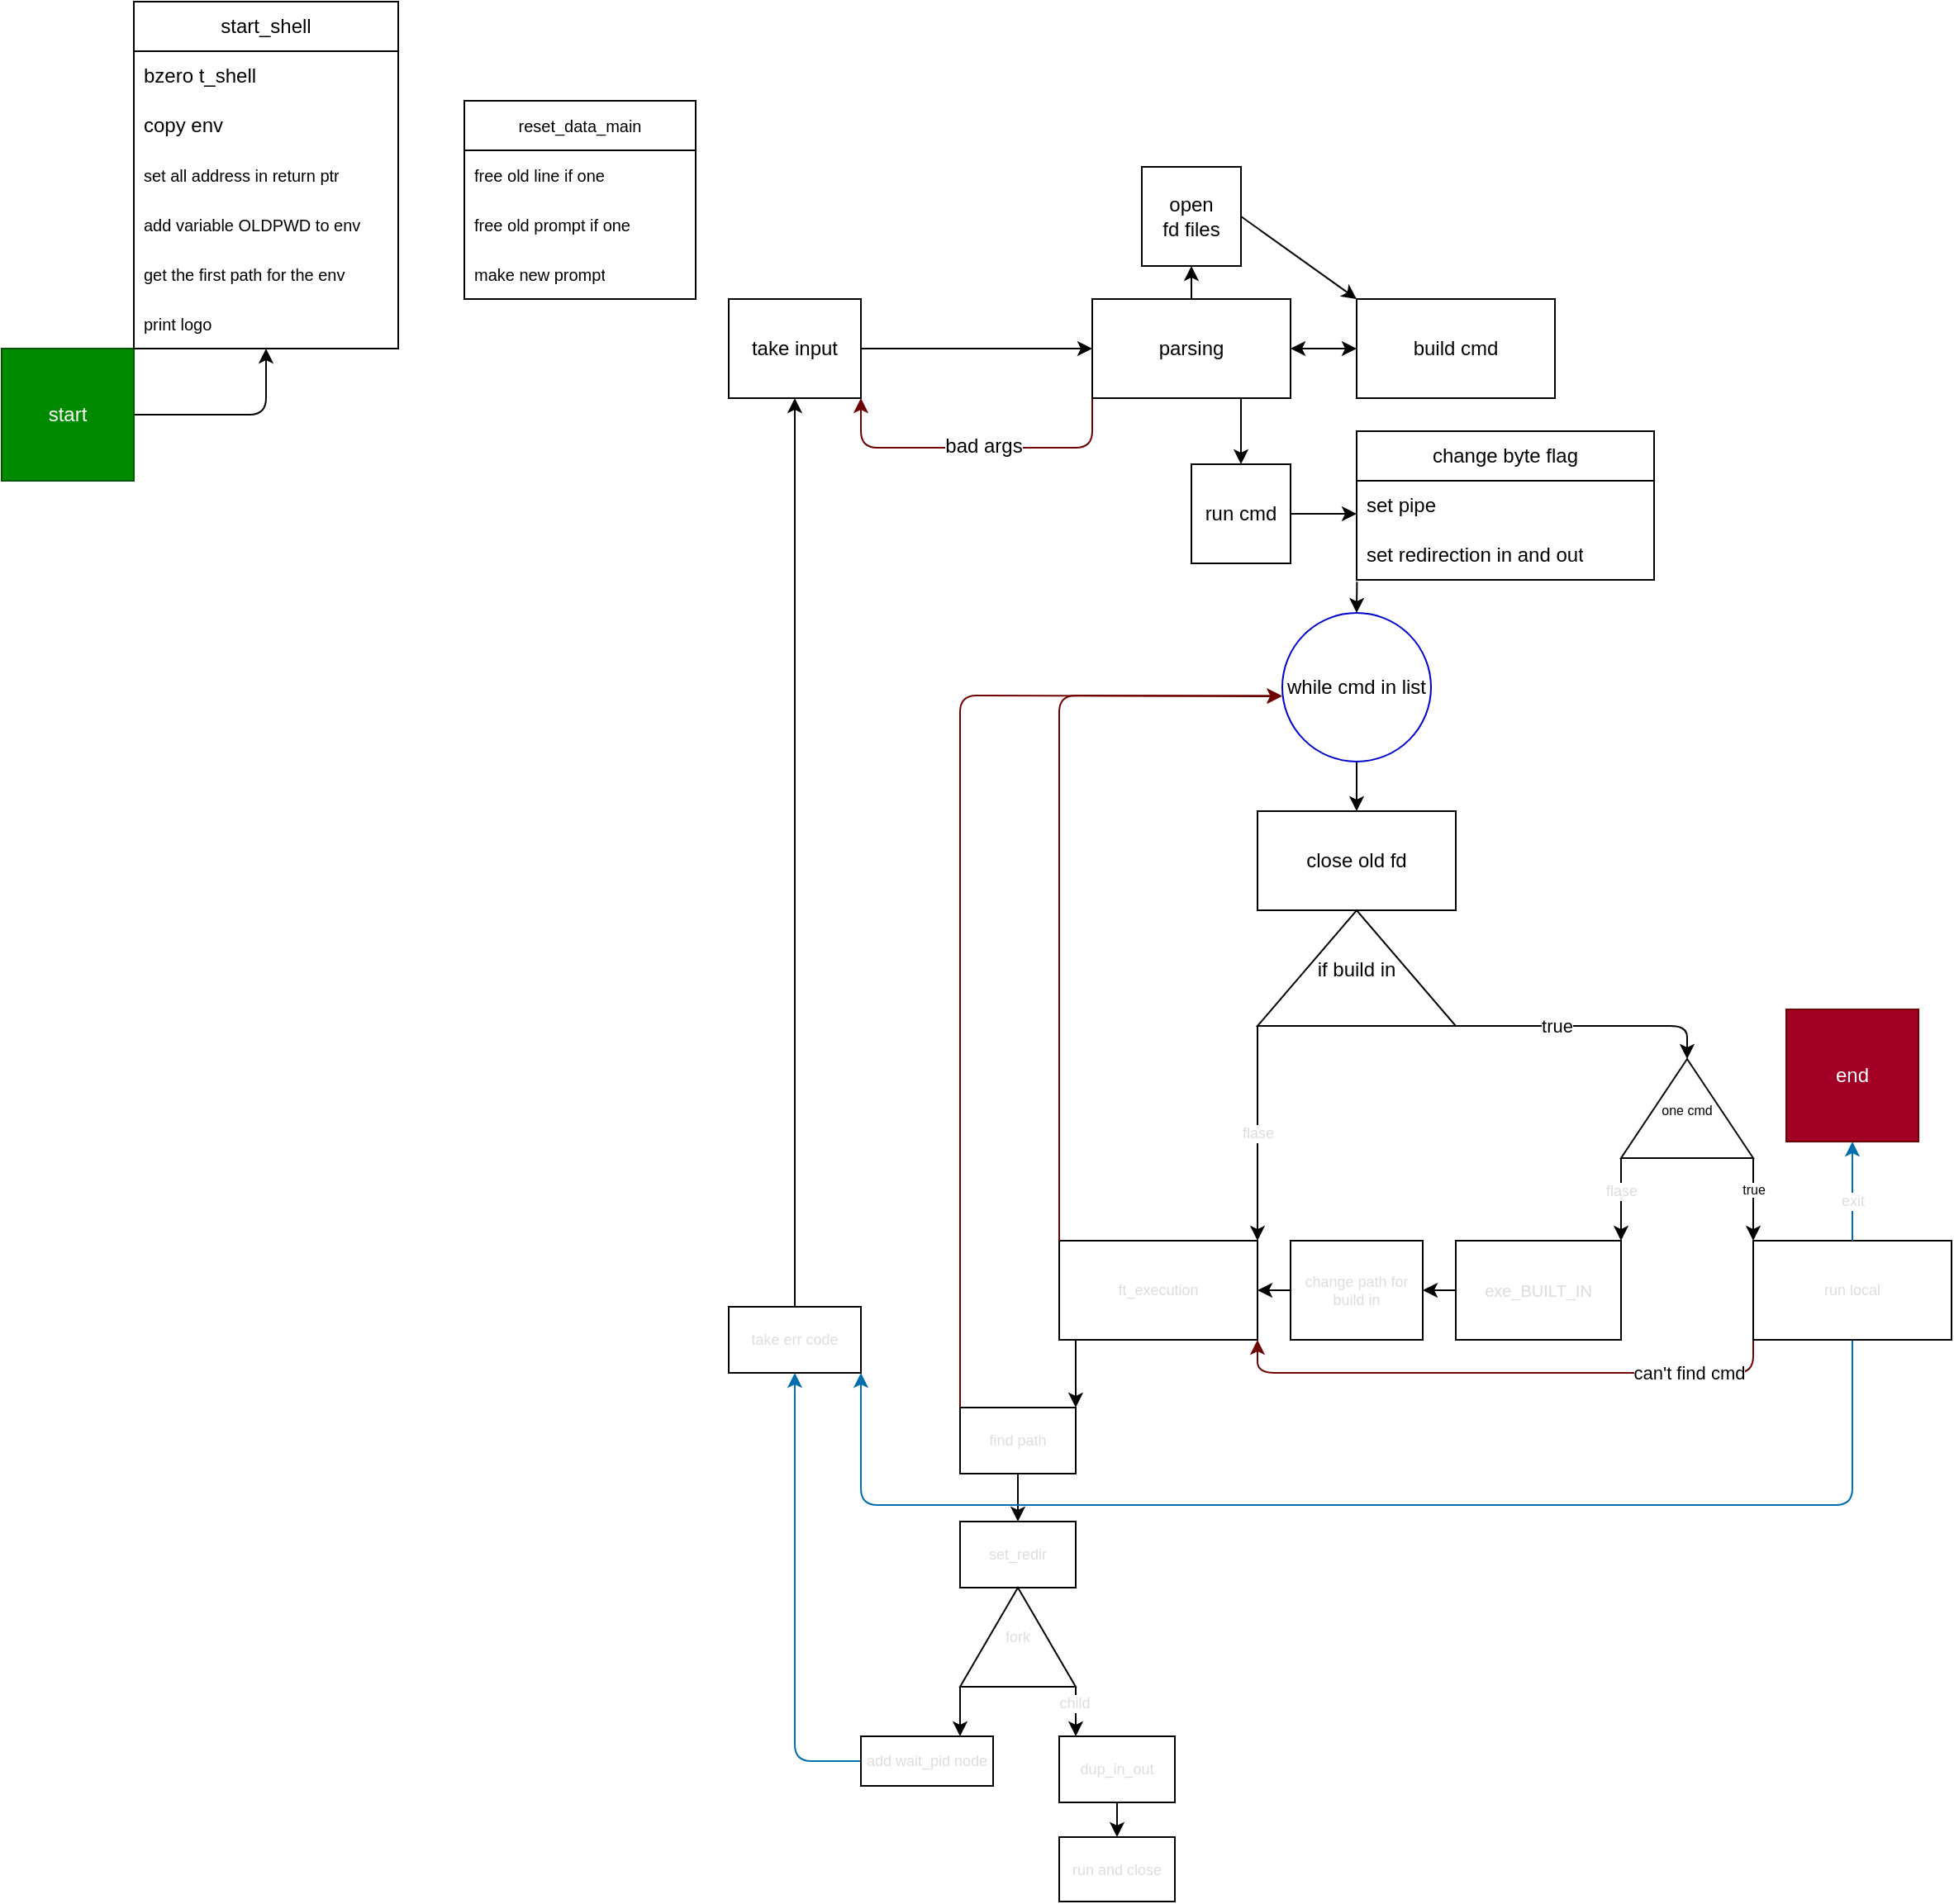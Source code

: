 <mxfile>
    <diagram id="g02yZPYnZc3DpvQOZKdE" name="code">
        <mxGraphModel dx="325" dy="415" grid="1" gridSize="10" guides="1" tooltips="1" connect="1" arrows="1" fold="1" page="1" pageScale="1" pageWidth="3000" pageHeight="3000" background="none" math="0" shadow="0">
            <root>
                <mxCell id="0"/>
                <mxCell id="1" parent="0"/>
                <mxCell id="10" style="edgeStyle=none;html=1;entryX=0.5;entryY=1;entryDx=0;entryDy=0;exitX=0.5;exitY=0;exitDx=0;exitDy=0;" parent="1" source="2" target="6" edge="1">
                    <mxGeometry relative="1" as="geometry">
                        <mxPoint x="830" y="270" as="sourcePoint"/>
                    </mxGeometry>
                </mxCell>
                <mxCell id="84" style="edgeStyle=none;html=1;exitX=0;exitY=1;exitDx=0;exitDy=0;entryX=1;entryY=1;entryDx=0;entryDy=0;fillColor=#a20025;strokeColor=#6F0000;" parent="1" source="2" target="83" edge="1">
                    <mxGeometry relative="1" as="geometry">
                        <mxPoint x="680" y="400" as="targetPoint"/>
                        <Array as="points">
                            <mxPoint x="740" y="380"/>
                            <mxPoint x="600" y="380"/>
                        </Array>
                    </mxGeometry>
                </mxCell>
                <mxCell id="85" value="bad args" style="edgeLabel;html=1;align=center;verticalAlign=middle;resizable=0;points=[];fontSize=12;fontFamily=Helvetica;fontColor=default;" parent="84" vertex="1" connectable="0">
                    <mxGeometry x="-0.036" y="-1" relative="1" as="geometry">
                        <mxPoint as="offset"/>
                    </mxGeometry>
                </mxCell>
                <mxCell id="2" value="parsing" style="rounded=0;whiteSpace=wrap;html=1;fontStyle=0;" parent="1" vertex="1">
                    <mxGeometry x="740" y="290" width="120" height="60" as="geometry"/>
                </mxCell>
                <mxCell id="4" value="build cmd" style="rounded=0;whiteSpace=wrap;html=1;" parent="1" vertex="1">
                    <mxGeometry x="900" y="290" width="120" height="60" as="geometry"/>
                </mxCell>
                <mxCell id="6" value="open&lt;br&gt;fd files" style="whiteSpace=wrap;html=1;aspect=fixed;" parent="1" vertex="1">
                    <mxGeometry x="770" y="210" width="60" height="60" as="geometry"/>
                </mxCell>
                <mxCell id="8" value="" style="endArrow=classic;html=1;exitX=1;exitY=0.5;exitDx=0;exitDy=0;entryX=0;entryY=0;entryDx=0;entryDy=0;" parent="1" source="6" target="4" edge="1">
                    <mxGeometry width="50" height="50" relative="1" as="geometry">
                        <mxPoint x="892" y="301" as="sourcePoint"/>
                        <mxPoint x="942" y="251" as="targetPoint"/>
                    </mxGeometry>
                </mxCell>
                <mxCell id="13" value="run cmd" style="whiteSpace=wrap;html=1;aspect=fixed;" parent="1" vertex="1">
                    <mxGeometry x="800" y="390" width="60" height="60" as="geometry"/>
                </mxCell>
                <mxCell id="16" value="change byte flag" style="swimlane;fontStyle=0;childLayout=stackLayout;horizontal=1;startSize=30;horizontalStack=0;resizeParent=1;resizeParentMax=0;resizeLast=0;collapsible=1;marginBottom=0;whiteSpace=wrap;html=1;" parent="1" vertex="1">
                    <mxGeometry x="900" y="370" width="180" height="90" as="geometry"/>
                </mxCell>
                <mxCell id="17" value="set pipe" style="text;strokeColor=none;fillColor=none;align=left;verticalAlign=middle;spacingLeft=4;spacingRight=4;overflow=hidden;points=[[0,0.5],[1,0.5]];portConstraint=eastwest;rotatable=0;whiteSpace=wrap;html=1;" parent="16" vertex="1">
                    <mxGeometry y="30" width="180" height="30" as="geometry"/>
                </mxCell>
                <mxCell id="19" value="set redirection in and out" style="text;strokeColor=none;fillColor=none;align=left;verticalAlign=middle;spacingLeft=4;spacingRight=4;overflow=hidden;points=[[0,0.5],[1,0.5]];portConstraint=eastwest;rotatable=0;whiteSpace=wrap;html=1;" parent="16" vertex="1">
                    <mxGeometry y="60" width="180" height="30" as="geometry"/>
                </mxCell>
                <mxCell id="60" style="edgeStyle=none;html=1;exitX=0.5;exitY=1;exitDx=0;exitDy=0;entryX=0.5;entryY=0;entryDx=0;entryDy=0;fontSize=9;fontColor=#DDDDDD;" parent="1" source="20" target="22" edge="1">
                    <mxGeometry relative="1" as="geometry"/>
                </mxCell>
                <mxCell id="20" value="while cmd in list" style="ellipse;whiteSpace=wrap;html=1;aspect=fixed;labelBorderColor=none;shadow=0;strokeColor=#0000CC;" parent="1" vertex="1">
                    <mxGeometry x="855" y="480" width="90" height="90" as="geometry"/>
                </mxCell>
                <mxCell id="22" value="close old fd" style="rounded=0;whiteSpace=wrap;html=1;" parent="1" vertex="1">
                    <mxGeometry x="840" y="600" width="120" height="60" as="geometry"/>
                </mxCell>
                <mxCell id="24" value="" style="endArrow=classic;html=1;exitX=0.001;exitY=1.038;exitDx=0;exitDy=0;exitPerimeter=0;entryX=0.5;entryY=0;entryDx=0;entryDy=0;" parent="1" source="19" target="20" edge="1">
                    <mxGeometry width="50" height="50" relative="1" as="geometry">
                        <mxPoint x="1072" y="531" as="sourcePoint"/>
                        <mxPoint x="1014" y="531" as="targetPoint"/>
                    </mxGeometry>
                </mxCell>
                <mxCell id="25" value="&lt;p style=&quot;line-height: 0%;&quot;&gt;if build in&lt;/p&gt;" style="triangle;whiteSpace=wrap;html=1;rotation=0;direction=north;" parent="1" vertex="1">
                    <mxGeometry x="840" y="660" width="120" height="70" as="geometry"/>
                </mxCell>
                <mxCell id="27" value="&lt;font size=&quot;1&quot; color=&quot;#dcdcdc&quot;&gt;exe_BUILT_IN&lt;/font&gt;" style="rounded=0;whiteSpace=wrap;html=1;" parent="1" vertex="1">
                    <mxGeometry x="960" y="860" width="100" height="60" as="geometry"/>
                </mxCell>
                <mxCell id="31" value="" style="endArrow=classic;html=1;exitX=0;exitY=1.003;exitDx=0;exitDy=0;exitPerimeter=0;entryX=0;entryY=0.5;entryDx=0;entryDy=0;" parent="1" source="25" target="108" edge="1">
                    <mxGeometry relative="1" as="geometry">
                        <mxPoint x="952" y="741" as="sourcePoint"/>
                        <mxPoint x="1080" y="730" as="targetPoint"/>
                        <Array as="points">
                            <mxPoint x="1100" y="730"/>
                        </Array>
                    </mxGeometry>
                </mxCell>
                <mxCell id="32" value="true" style="edgeLabel;resizable=0;html=1;align=center;verticalAlign=middle;" parent="31" connectable="0" vertex="1">
                    <mxGeometry relative="1" as="geometry">
                        <mxPoint x="-20" as="offset"/>
                    </mxGeometry>
                </mxCell>
                <mxCell id="33" value="" style="endArrow=classic;html=1;fontSize=9;fontColor=#DCDCDC;entryX=1;entryY=0;entryDx=0;entryDy=0;exitX=0;exitY=0;exitDx=0;exitDy=0;exitPerimeter=0;" parent="1" source="25" target="39" edge="1">
                    <mxGeometry relative="1" as="geometry">
                        <mxPoint x="840" y="840" as="sourcePoint"/>
                        <mxPoint x="800" y="790" as="targetPoint"/>
                    </mxGeometry>
                </mxCell>
                <mxCell id="34" value="flase" style="edgeLabel;resizable=0;html=1;align=center;verticalAlign=middle;fontSize=9;fontColor=#DCDCDC;" parent="33" connectable="0" vertex="1">
                    <mxGeometry relative="1" as="geometry"/>
                </mxCell>
                <mxCell id="36" value="" style="endArrow=classic;html=1;fontSize=9;fontColor=#DCDCDC;exitX=1;exitY=0.5;exitDx=0;exitDy=0;entryX=0;entryY=0.667;entryDx=0;entryDy=0;entryPerimeter=0;" parent="1" source="13" target="17" edge="1">
                    <mxGeometry width="50" height="50" relative="1" as="geometry">
                        <mxPoint x="882" y="471" as="sourcePoint"/>
                        <mxPoint x="890" y="420" as="targetPoint"/>
                    </mxGeometry>
                </mxCell>
                <mxCell id="37" value="" style="endArrow=classic;html=1;fontSize=9;fontColor=#DCDCDC;entryX=0.5;entryY=0;entryDx=0;entryDy=0;exitX=0.75;exitY=1;exitDx=0;exitDy=0;" parent="1" source="2" target="13" edge="1">
                    <mxGeometry width="50" height="50" relative="1" as="geometry">
                        <mxPoint x="830" y="350" as="sourcePoint"/>
                        <mxPoint x="842" y="351" as="targetPoint"/>
                    </mxGeometry>
                </mxCell>
                <mxCell id="38" value="" style="endArrow=classic;startArrow=classic;html=1;fontSize=9;fontColor=#DCDCDC;exitX=1;exitY=0.5;exitDx=0;exitDy=0;entryX=0;entryY=0.5;entryDx=0;entryDy=0;" parent="1" source="2" target="4" edge="1">
                    <mxGeometry width="50" height="50" relative="1" as="geometry">
                        <mxPoint x="882" y="371" as="sourcePoint"/>
                        <mxPoint x="932" y="321" as="targetPoint"/>
                    </mxGeometry>
                </mxCell>
                <mxCell id="39" value="&lt;font color=&quot;#dddddd&quot;&gt;ft_execution&lt;/font&gt;" style="rounded=0;whiteSpace=wrap;html=1;fontSize=9;fontColor=#DCDCDC;" parent="1" vertex="1">
                    <mxGeometry x="720" y="860" width="120" height="60" as="geometry"/>
                </mxCell>
                <mxCell id="71" style="edgeStyle=none;html=1;exitX=0;exitY=0;exitDx=0;exitDy=0;fillColor=#a20025;strokeColor=#6F0000;entryX=-0.001;entryY=0.561;entryDx=0;entryDy=0;entryPerimeter=0;" parent="1" source="40" target="20" edge="1">
                    <mxGeometry relative="1" as="geometry">
                        <mxPoint x="840" y="530" as="targetPoint"/>
                        <Array as="points">
                            <mxPoint x="660" y="530"/>
                        </Array>
                    </mxGeometry>
                </mxCell>
                <mxCell id="40" value="find path" style="rounded=0;whiteSpace=wrap;html=1;fontSize=9;fontColor=#DDDDDD;" parent="1" vertex="1">
                    <mxGeometry x="660" y="961" width="70" height="40" as="geometry"/>
                </mxCell>
                <mxCell id="41" value="" style="endArrow=classic;html=1;fontSize=9;fontColor=#DDDDDD;entryX=1;entryY=0;entryDx=0;entryDy=0;exitX=0.083;exitY=1;exitDx=0;exitDy=0;exitPerimeter=0;" parent="1" source="39" target="40" edge="1">
                    <mxGeometry width="50" height="50" relative="1" as="geometry">
                        <mxPoint x="740" y="930" as="sourcePoint"/>
                        <mxPoint x="712" y="941" as="targetPoint"/>
                    </mxGeometry>
                </mxCell>
                <mxCell id="45" value="set_redir" style="rounded=0;whiteSpace=wrap;html=1;fontSize=9;fontColor=#DDDDDD;" parent="1" vertex="1">
                    <mxGeometry x="660" y="1030" width="70" height="40" as="geometry"/>
                </mxCell>
                <mxCell id="46" value="" style="endArrow=classic;html=1;fontSize=9;fontColor=#DDDDDD;exitX=0.5;exitY=1;exitDx=0;exitDy=0;entryX=0.5;entryY=0;entryDx=0;entryDy=0;" parent="1" source="40" target="45" edge="1">
                    <mxGeometry width="50" height="50" relative="1" as="geometry">
                        <mxPoint x="772" y="1041" as="sourcePoint"/>
                        <mxPoint x="752" y="1021" as="targetPoint"/>
                    </mxGeometry>
                </mxCell>
                <mxCell id="48" value="fork" style="triangle;whiteSpace=wrap;html=1;fontSize=9;fontColor=#DDDDDD;rotation=0;flipH=1;flipV=1;direction=south;" parent="1" vertex="1">
                    <mxGeometry x="660" y="1070" width="70" height="60" as="geometry"/>
                </mxCell>
                <mxCell id="58" style="edgeStyle=none;html=1;exitX=0.5;exitY=1;exitDx=0;exitDy=0;entryX=0.5;entryY=0;entryDx=0;entryDy=0;fontSize=9;fontColor=#DDDDDD;" parent="1" source="50" target="57" edge="1">
                    <mxGeometry relative="1" as="geometry">
                        <mxPoint x="755" y="1221" as="targetPoint"/>
                    </mxGeometry>
                </mxCell>
                <mxCell id="50" value="dup_in_out" style="rounded=0;whiteSpace=wrap;html=1;fontSize=9;fontColor=#DDDDDD;" parent="1" vertex="1">
                    <mxGeometry x="720" y="1160" width="70" height="40" as="geometry"/>
                </mxCell>
                <mxCell id="91" style="edgeStyle=none;html=1;exitX=0;exitY=0.5;exitDx=0;exitDy=0;fontFamily=Helvetica;fontSize=9;fontColor=#DDDDDD;entryX=0.5;entryY=1;entryDx=0;entryDy=0;fillColor=#1ba1e2;strokeColor=#006EAF;" parent="1" source="54" target="89" edge="1">
                    <mxGeometry relative="1" as="geometry">
                        <mxPoint x="600" y="1070" as="targetPoint"/>
                        <Array as="points">
                            <mxPoint x="560" y="1175"/>
                        </Array>
                    </mxGeometry>
                </mxCell>
                <mxCell id="54" value="add wait_pid node" style="rounded=0;whiteSpace=wrap;html=1;fontSize=9;fontColor=#DDDDDD;" parent="1" vertex="1">
                    <mxGeometry x="600" y="1160" width="80" height="30" as="geometry"/>
                </mxCell>
                <mxCell id="56" value="" style="endArrow=classic;html=1;fontSize=9;fontColor=#DDDDDD;entryX=0.75;entryY=0;entryDx=0;entryDy=0;" parent="1" target="54" edge="1">
                    <mxGeometry width="50" height="50" relative="1" as="geometry">
                        <mxPoint x="660" y="1130" as="sourcePoint"/>
                        <mxPoint x="822" y="1121" as="targetPoint"/>
                    </mxGeometry>
                </mxCell>
                <mxCell id="57" value="run and close" style="rounded=0;whiteSpace=wrap;html=1;fontSize=9;fontColor=#DDDDDD;" parent="1" vertex="1">
                    <mxGeometry x="720" y="1221" width="70" height="39" as="geometry"/>
                </mxCell>
                <mxCell id="90" style="edgeStyle=none;html=1;exitX=0.5;exitY=1;exitDx=0;exitDy=0;fontFamily=Helvetica;fontSize=9;fontColor=#DDDDDD;entryX=1;entryY=1;entryDx=0;entryDy=0;fillColor=#1ba1e2;strokeColor=#006EAF;" parent="1" source="63" target="89" edge="1">
                    <mxGeometry relative="1" as="geometry">
                        <mxPoint x="720" y="950" as="targetPoint"/>
                        <Array as="points">
                            <mxPoint x="1200" y="1020"/>
                            <mxPoint x="600" y="1020"/>
                        </Array>
                    </mxGeometry>
                </mxCell>
                <mxCell id="106" style="edgeStyle=none;html=1;exitX=0;exitY=1;exitDx=0;exitDy=0;fillColor=#a20025;strokeColor=#6F0000;entryX=1;entryY=1;entryDx=0;entryDy=0;" parent="1" source="63" target="39" edge="1">
                    <mxGeometry relative="1" as="geometry">
                        <mxPoint x="840" y="980" as="targetPoint"/>
                        <Array as="points">
                            <mxPoint x="1140" y="940"/>
                            <mxPoint x="840" y="940"/>
                        </Array>
                    </mxGeometry>
                </mxCell>
                <mxCell id="107" value="can't find cmd" style="edgeLabel;html=1;align=center;verticalAlign=middle;resizable=0;points=[];" parent="106" vertex="1" connectable="0">
                    <mxGeometry x="0.739" relative="1" as="geometry">
                        <mxPoint x="236" as="offset"/>
                    </mxGeometry>
                </mxCell>
                <mxCell id="63" value="run local" style="rounded=0;whiteSpace=wrap;html=1;fontSize=9;fontColor=#DDDDDD;" parent="1" vertex="1">
                    <mxGeometry x="1140" y="860" width="120" height="60" as="geometry"/>
                </mxCell>
                <mxCell id="70" style="edgeStyle=none;html=1;entryX=1;entryY=0.5;entryDx=0;entryDy=0;fontSize=9;fontColor=#DDDDDD;" parent="1" source="66" target="39" edge="1">
                    <mxGeometry relative="1" as="geometry"/>
                </mxCell>
                <mxCell id="66" value="change path for build in" style="whiteSpace=wrap;html=1;fontSize=9;fontColor=#DDDDDD;" parent="1" vertex="1">
                    <mxGeometry x="860" y="860" width="80" height="60" as="geometry"/>
                </mxCell>
                <mxCell id="67" value="" style="endArrow=classic;html=1;fontSize=9;fontColor=#DDDDDD;exitX=0;exitY=0.5;exitDx=0;exitDy=0;entryX=1;entryY=0.5;entryDx=0;entryDy=0;" parent="1" source="27" target="66" edge="1">
                    <mxGeometry width="50" height="50" relative="1" as="geometry">
                        <mxPoint x="930" y="890" as="sourcePoint"/>
                        <mxPoint x="980" y="840" as="targetPoint"/>
                    </mxGeometry>
                </mxCell>
                <mxCell id="73" value="" style="endArrow=classic;html=1;exitX=0;exitY=0;exitDx=0;exitDy=0;fillColor=#a20025;strokeColor=#6F0000;entryX=-0.003;entryY=0.557;entryDx=0;entryDy=0;entryPerimeter=0;" parent="1" source="39" target="20" edge="1">
                    <mxGeometry width="50" height="50" relative="1" as="geometry">
                        <mxPoint x="722" y="861" as="sourcePoint"/>
                        <mxPoint x="840" y="530" as="targetPoint"/>
                        <Array as="points">
                            <mxPoint x="720" y="530"/>
                        </Array>
                    </mxGeometry>
                </mxCell>
                <mxCell id="75" style="edgeStyle=none;html=1;exitX=0;exitY=1;exitDx=0;exitDy=0;entryX=0.143;entryY=0;entryDx=0;entryDy=0;fontSize=9;fontColor=#DDDDDD;exitPerimeter=0;entryPerimeter=0;" parent="1" source="48" target="50" edge="1">
                    <mxGeometry relative="1" as="geometry"/>
                </mxCell>
                <mxCell id="76" value="child" style="edgeLabel;html=1;align=center;verticalAlign=middle;resizable=0;points=[];fontSize=9;fontColor=#DDDDDD;" parent="75" vertex="1" connectable="0">
                    <mxGeometry x="-0.358" y="-1" relative="1" as="geometry">
                        <mxPoint as="offset"/>
                    </mxGeometry>
                </mxCell>
                <mxCell id="82" style="edgeStyle=none;html=1;exitX=1;exitY=0.5;exitDx=0;exitDy=0;entryX=0.5;entryY=1;entryDx=0;entryDy=0;" parent="1" source="81" target="114" edge="1">
                    <mxGeometry relative="1" as="geometry">
                        <mxPoint x="250" y="360" as="targetPoint"/>
                        <Array as="points">
                            <mxPoint x="240" y="360"/>
                        </Array>
                    </mxGeometry>
                </mxCell>
                <mxCell id="81" value="start" style="rounded=0;whiteSpace=wrap;html=1;fillColor=#008a00;fontColor=#ffffff;strokeColor=#005700;" parent="1" vertex="1">
                    <mxGeometry x="80" y="320" width="80" height="80" as="geometry"/>
                </mxCell>
                <mxCell id="86" style="edgeStyle=none;html=1;entryX=0;entryY=0.5;entryDx=0;entryDy=0;fontFamily=Helvetica;fontSize=12;fontColor=default;" parent="1" source="83" target="2" edge="1">
                    <mxGeometry relative="1" as="geometry"/>
                </mxCell>
                <mxCell id="83" value="take input" style="rounded=0;whiteSpace=wrap;html=1;" parent="1" vertex="1">
                    <mxGeometry x="520" y="290" width="80" height="60" as="geometry"/>
                </mxCell>
                <mxCell id="92" style="edgeStyle=none;html=1;exitX=0.5;exitY=0;exitDx=0;exitDy=0;fontFamily=Helvetica;fontSize=9;fontColor=#DDDDDD;entryX=0.5;entryY=1;entryDx=0;entryDy=0;" parent="1" source="89" target="83" edge="1">
                    <mxGeometry relative="1" as="geometry">
                        <mxPoint x="560" y="670" as="targetPoint"/>
                    </mxGeometry>
                </mxCell>
                <mxCell id="89" value="take err code" style="rounded=0;whiteSpace=wrap;html=1;strokeColor=default;fontFamily=Helvetica;fontSize=9;fontColor=#DDDDDD;fillColor=default;" parent="1" vertex="1">
                    <mxGeometry x="520" y="900" width="80" height="40" as="geometry"/>
                </mxCell>
                <mxCell id="98" style="edgeStyle=none;html=1;exitX=0.5;exitY=0;exitDx=0;exitDy=0;entryX=0.5;entryY=1;entryDx=0;entryDy=0;fontFamily=Helvetica;fontSize=9;fontColor=#DDDDDD;fillColor=#1ba1e2;strokeColor=#006EAF;" parent="1" source="63" target="100" edge="1">
                    <mxGeometry relative="1" as="geometry">
                        <mxPoint x="1200.0" y="830.0" as="sourcePoint"/>
                    </mxGeometry>
                </mxCell>
                <mxCell id="99" value="exit" style="edgeLabel;html=1;align=center;verticalAlign=middle;resizable=0;points=[];fontSize=9;fontFamily=Helvetica;fontColor=#DDDDDD;" parent="98" vertex="1" connectable="0">
                    <mxGeometry x="-0.189" relative="1" as="geometry">
                        <mxPoint as="offset"/>
                    </mxGeometry>
                </mxCell>
                <mxCell id="100" value="end" style="rounded=0;whiteSpace=wrap;html=1;fillColor=#a20025;fontColor=#ffffff;strokeColor=#6F0000;" parent="1" vertex="1">
                    <mxGeometry x="1160" y="720" width="80" height="80" as="geometry"/>
                </mxCell>
                <mxCell id="109" style="edgeStyle=none;html=1;fontSize=8;exitX=0;exitY=0;exitDx=0;exitDy=0;exitPerimeter=0;entryX=0;entryY=0;entryDx=0;entryDy=0;" parent="1" source="108" target="63" edge="1">
                    <mxGeometry relative="1" as="geometry">
                        <mxPoint x="1080" y="850" as="targetPoint"/>
                    </mxGeometry>
                </mxCell>
                <mxCell id="110" value="true" style="edgeLabel;html=1;align=center;verticalAlign=middle;resizable=0;points=[];fontSize=8;" parent="109" vertex="1" connectable="0">
                    <mxGeometry x="-0.251" relative="1" as="geometry">
                        <mxPoint as="offset"/>
                    </mxGeometry>
                </mxCell>
                <mxCell id="108" value="&lt;p style=&quot;line-height: 0%;&quot;&gt;&lt;font style=&quot;font-size: 8px;&quot;&gt;one cmd&lt;/font&gt;&lt;/p&gt;" style="triangle;whiteSpace=wrap;html=1;flipH=0;flipV=1;direction=south;" parent="1" vertex="1">
                    <mxGeometry x="1060" y="750" width="80" height="60" as="geometry"/>
                </mxCell>
                <mxCell id="111" value="" style="endArrow=classic;html=1;fontSize=9;fontColor=#DCDCDC;exitX=0;exitY=1;exitDx=0;exitDy=0;exitPerimeter=0;entryX=1;entryY=0;entryDx=0;entryDy=0;" parent="1" source="108" target="27" edge="1">
                    <mxGeometry relative="1" as="geometry">
                        <mxPoint x="1060" y="820" as="sourcePoint"/>
                        <mxPoint x="1070" y="860" as="targetPoint"/>
                    </mxGeometry>
                </mxCell>
                <mxCell id="112" value="flase" style="edgeLabel;resizable=0;html=1;align=center;verticalAlign=middle;fontSize=9;fontColor=#DCDCDC;" parent="111" connectable="0" vertex="1">
                    <mxGeometry relative="1" as="geometry">
                        <mxPoint y="-5" as="offset"/>
                    </mxGeometry>
                </mxCell>
                <mxCell id="114" value="start_shell" style="swimlane;fontStyle=0;childLayout=stackLayout;horizontal=1;startSize=30;horizontalStack=0;resizeParent=1;resizeParentMax=0;resizeLast=0;collapsible=1;marginBottom=0;whiteSpace=wrap;html=1;" vertex="1" parent="1">
                    <mxGeometry x="160" y="110" width="160" height="210" as="geometry"/>
                </mxCell>
                <mxCell id="116" value="bzero t_shell" style="text;strokeColor=none;fillColor=none;align=left;verticalAlign=middle;spacingLeft=4;spacingRight=4;overflow=hidden;points=[[0,0.5],[1,0.5]];portConstraint=eastwest;rotatable=0;whiteSpace=wrap;html=1;" vertex="1" parent="114">
                    <mxGeometry y="30" width="160" height="30" as="geometry"/>
                </mxCell>
                <mxCell id="119" value="copy env" style="text;strokeColor=none;fillColor=none;align=left;verticalAlign=middle;spacingLeft=4;spacingRight=4;overflow=hidden;points=[[0,0.5],[1,0.5]];portConstraint=eastwest;rotatable=0;whiteSpace=wrap;html=1;" vertex="1" parent="114">
                    <mxGeometry y="60" width="160" height="30" as="geometry"/>
                </mxCell>
                <mxCell id="121" value="&lt;font style=&quot;font-size: 10px;&quot;&gt;set all address in return ptr&lt;/font&gt;" style="text;strokeColor=none;fillColor=none;align=left;verticalAlign=middle;spacingLeft=4;spacingRight=4;overflow=hidden;points=[[0,0.5],[1,0.5]];portConstraint=eastwest;rotatable=0;whiteSpace=wrap;html=1;" vertex="1" parent="114">
                    <mxGeometry y="90" width="160" height="30" as="geometry"/>
                </mxCell>
                <mxCell id="122" value="&lt;font style=&quot;font-size: 10px;&quot;&gt;add variable OLDPWD to env&lt;/font&gt;" style="text;strokeColor=none;fillColor=none;align=left;verticalAlign=middle;spacingLeft=4;spacingRight=4;overflow=hidden;points=[[0,0.5],[1,0.5]];portConstraint=eastwest;rotatable=0;whiteSpace=wrap;html=1;" vertex="1" parent="114">
                    <mxGeometry y="120" width="160" height="30" as="geometry"/>
                </mxCell>
                <mxCell id="123" value="&lt;span style=&quot;font-size: 10px;&quot;&gt;get the first path for the env&lt;/span&gt;" style="text;strokeColor=none;fillColor=none;align=left;verticalAlign=middle;spacingLeft=4;spacingRight=4;overflow=hidden;points=[[0,0.5],[1,0.5]];portConstraint=eastwest;rotatable=0;whiteSpace=wrap;html=1;" vertex="1" parent="114">
                    <mxGeometry y="150" width="160" height="30" as="geometry"/>
                </mxCell>
                <mxCell id="124" value="&lt;span style=&quot;font-size: 10px;&quot;&gt;print logo&lt;/span&gt;" style="text;strokeColor=none;fillColor=none;align=left;verticalAlign=middle;spacingLeft=4;spacingRight=4;overflow=hidden;points=[[0,0.5],[1,0.5]];portConstraint=eastwest;rotatable=0;whiteSpace=wrap;html=1;" vertex="1" parent="114">
                    <mxGeometry y="180" width="160" height="30" as="geometry"/>
                </mxCell>
                <mxCell id="125" value="reset_data_main" style="swimlane;fontStyle=0;childLayout=stackLayout;horizontal=1;startSize=30;horizontalStack=0;resizeParent=1;resizeParentMax=0;resizeLast=0;collapsible=1;marginBottom=0;whiteSpace=wrap;html=1;fontSize=10;" vertex="1" parent="1">
                    <mxGeometry x="360" y="170" width="140" height="120" as="geometry"/>
                </mxCell>
                <mxCell id="129" value="free old line if one" style="text;strokeColor=none;fillColor=none;align=left;verticalAlign=middle;spacingLeft=4;spacingRight=4;overflow=hidden;points=[[0,0.5],[1,0.5]];portConstraint=eastwest;rotatable=0;whiteSpace=wrap;html=1;fontSize=10;" vertex="1" parent="125">
                    <mxGeometry y="30" width="140" height="30" as="geometry"/>
                </mxCell>
                <mxCell id="126" value="free old prompt if one&amp;nbsp;" style="text;strokeColor=none;fillColor=none;align=left;verticalAlign=middle;spacingLeft=4;spacingRight=4;overflow=hidden;points=[[0,0.5],[1,0.5]];portConstraint=eastwest;rotatable=0;whiteSpace=wrap;html=1;fontSize=10;" vertex="1" parent="125">
                    <mxGeometry y="60" width="140" height="30" as="geometry"/>
                </mxCell>
                <mxCell id="130" value="make new&amp;nbsp;prompt" style="text;strokeColor=none;fillColor=none;align=left;verticalAlign=middle;spacingLeft=4;spacingRight=4;overflow=hidden;points=[[0,0.5],[1,0.5]];portConstraint=eastwest;rotatable=0;whiteSpace=wrap;html=1;fontSize=10;" vertex="1" parent="125">
                    <mxGeometry y="90" width="140" height="30" as="geometry"/>
                </mxCell>
            </root>
        </mxGraphModel>
    </diagram>
    <diagram id="_YSiOyWCNWmyRxYZUo2J" name="file">
        <mxGraphModel dx="1046" dy="715" grid="1" gridSize="10" guides="1" tooltips="1" connect="1" arrows="1" fold="1" page="1" pageScale="1" pageWidth="3000" pageHeight="3000" math="0" shadow="0">
            <root>
                <mxCell id="0"/>
                <mxCell id="1" parent="0"/>
                <mxCell id="li0BUaL0Id_3FACDQi0C-3" value="" style="endArrow=none;html=1;entryX=0.5;entryY=1;entryDx=0;entryDy=0;entryPerimeter=0;exitX=0.667;exitY=0;exitDx=0;exitDy=0;exitPerimeter=0;" parent="1" source="li0BUaL0Id_3FACDQi0C-4" target="li0BUaL0Id_3FACDQi0C-5" edge="1">
                    <mxGeometry width="50" height="50" relative="1" as="geometry">
                        <mxPoint x="200" y="790" as="sourcePoint"/>
                        <mxPoint x="280" y="770" as="targetPoint"/>
                        <Array as="points">
                            <mxPoint x="200" y="780"/>
                        </Array>
                    </mxGeometry>
                </mxCell>
                <mxCell id="li0BUaL0Id_3FACDQi0C-14" style="edgeStyle=none;html=1;entryX=0;entryY=0.5;entryDx=0;entryDy=0;entryPerimeter=0;" parent="1" source="li0BUaL0Id_3FACDQi0C-4" target="li0BUaL0Id_3FACDQi0C-11" edge="1">
                    <mxGeometry relative="1" as="geometry">
                        <mxPoint x="270" y="1080" as="targetPoint"/>
                        <Array as="points">
                            <mxPoint x="180" y="1080"/>
                        </Array>
                    </mxGeometry>
                </mxCell>
                <mxCell id="li0BUaL0Id_3FACDQi0C-15" style="edgeStyle=none;html=1;entryX=0;entryY=0.5;entryDx=0;entryDy=0;entryPerimeter=0;" parent="1" source="li0BUaL0Id_3FACDQi0C-4" target="li0BUaL0Id_3FACDQi0C-10" edge="1">
                    <mxGeometry relative="1" as="geometry">
                        <mxPoint x="240" y="960" as="targetPoint"/>
                        <Array as="points">
                            <mxPoint x="180" y="960"/>
                            <mxPoint x="180" y="1200"/>
                        </Array>
                    </mxGeometry>
                </mxCell>
                <mxCell id="li0BUaL0Id_3FACDQi0C-17" style="edgeStyle=none;html=1;entryX=0;entryY=0.5;entryDx=0;entryDy=0;entryPerimeter=0;" parent="1" source="li0BUaL0Id_3FACDQi0C-4" target="li0BUaL0Id_3FACDQi0C-16" edge="1">
                    <mxGeometry relative="1" as="geometry">
                        <mxPoint x="270" y="840" as="targetPoint"/>
                    </mxGeometry>
                </mxCell>
                <mxCell id="li0BUaL0Id_3FACDQi0C-19" style="edgeStyle=none;html=1;entryX=0;entryY=0.5;entryDx=0;entryDy=0;entryPerimeter=0;" parent="1" source="li0BUaL0Id_3FACDQi0C-4" target="li0BUaL0Id_3FACDQi0C-18" edge="1">
                    <mxGeometry relative="1" as="geometry">
                        <mxPoint x="270" y="960" as="targetPoint"/>
                        <Array as="points">
                            <mxPoint x="180" y="960"/>
                        </Array>
                    </mxGeometry>
                </mxCell>
                <mxCell id="li0BUaL0Id_3FACDQi0C-4" value="minishell" style="shape=cube;whiteSpace=wrap;html=1;boundedLbl=1;backgroundOutline=1;darkOpacity=0.05;darkOpacity2=0.1;" parent="1" vertex="1">
                    <mxGeometry x="120" y="800" width="120" height="80" as="geometry"/>
                </mxCell>
                <mxCell id="li0BUaL0Id_3FACDQi0C-5" value="include" style="shape=cube;whiteSpace=wrap;html=1;boundedLbl=1;backgroundOutline=1;darkOpacity=0.05;darkOpacity2=0.1;" parent="1" vertex="1">
                    <mxGeometry x="160" y="680" width="80" height="80" as="geometry"/>
                </mxCell>
                <mxCell id="li0BUaL0Id_3FACDQi0C-74" style="edgeStyle=none;html=1;fontColor=#00CC00;entryX=0.5;entryY=0;entryDx=0;entryDy=0;fillColor=#0050ef;strokeColor=#001DBC;exitX=0.625;exitY=1;exitDx=0;exitDy=0;exitPerimeter=0;" parent="1" source="li0BUaL0Id_3FACDQi0C-6" target="li0BUaL0Id_3FACDQi0C-70" edge="1">
                    <mxGeometry relative="1" as="geometry">
                        <mxPoint x="530" y="1070" as="targetPoint"/>
                        <mxPoint x="340" y="770" as="sourcePoint"/>
                        <Array as="points">
                            <mxPoint x="340" y="790"/>
                            <mxPoint x="560" y="790"/>
                        </Array>
                    </mxGeometry>
                </mxCell>
                <mxCell id="li0BUaL0Id_3FACDQi0C-6" value="minishell.h" style="rounded=1;whiteSpace=wrap;html=1;fillColor=#0050ef;fontColor=#ffffff;strokeColor=#001DBC;" parent="1" vertex="1">
                    <mxGeometry x="290" y="720" width="80" height="40" as="geometry"/>
                </mxCell>
                <mxCell id="li0BUaL0Id_3FACDQi0C-7" value="err.h" style="rounded=1;whiteSpace=wrap;html=1;fillColor=#008a00;fontColor=#ffffff;strokeColor=#005700;" parent="1" vertex="1">
                    <mxGeometry x="290" y="680" width="80" height="20" as="geometry"/>
                </mxCell>
                <mxCell id="li0BUaL0Id_3FACDQi0C-8" value="err.c" style="rounded=1;whiteSpace=wrap;html=1;" parent="1" vertex="1">
                    <mxGeometry x="290" y="700" width="80" height="20" as="geometry"/>
                </mxCell>
                <mxCell id="li0BUaL0Id_3FACDQi0C-9" value="" style="endArrow=classic;html=1;entryX=0;entryY=0.5;entryDx=0;entryDy=0;exitX=1;exitY=0.375;exitDx=0;exitDy=0;exitPerimeter=0;" parent="1" source="li0BUaL0Id_3FACDQi0C-5" target="li0BUaL0Id_3FACDQi0C-8" edge="1">
                    <mxGeometry width="50" height="50" relative="1" as="geometry">
                        <mxPoint x="250" y="710" as="sourcePoint"/>
                        <mxPoint x="420" y="770" as="targetPoint"/>
                        <Array as="points"/>
                    </mxGeometry>
                </mxCell>
                <mxCell id="li0BUaL0Id_3FACDQi0C-10" value="C_tools" style="shape=cube;whiteSpace=wrap;html=1;boundedLbl=1;backgroundOutline=1;darkOpacity=0.05;darkOpacity2=0.1;" parent="1" vertex="1">
                    <mxGeometry x="40" y="1160" width="80" height="80" as="geometry"/>
                </mxCell>
                <mxCell id="li0BUaL0Id_3FACDQi0C-13" style="edgeStyle=none;html=1;entryX=0;entryY=0.5;entryDx=0;entryDy=0;entryPerimeter=0;" parent="1" source="li0BUaL0Id_3FACDQi0C-11" target="li0BUaL0Id_3FACDQi0C-12" edge="1">
                    <mxGeometry relative="1" as="geometry"/>
                </mxCell>
                <mxCell id="li0BUaL0Id_3FACDQi0C-11" value="lib" style="shape=cube;whiteSpace=wrap;html=1;boundedLbl=1;backgroundOutline=1;darkOpacity=0.05;darkOpacity2=0.1;" parent="1" vertex="1">
                    <mxGeometry x="200" y="1040" width="80" height="80" as="geometry"/>
                </mxCell>
                <mxCell id="li0BUaL0Id_3FACDQi0C-12" value="libft" style="shape=cube;whiteSpace=wrap;html=1;boundedLbl=1;backgroundOutline=1;darkOpacity=0.05;darkOpacity2=0.1;" parent="1" vertex="1">
                    <mxGeometry x="320" y="1040" width="80" height="80" as="geometry"/>
                </mxCell>
                <mxCell id="li0BUaL0Id_3FACDQi0C-20" style="edgeStyle=none;html=1;entryX=0.51;entryY=1.03;entryDx=0;entryDy=0;entryPerimeter=0;" parent="1" source="li0BUaL0Id_3FACDQi0C-16" target="li0BUaL0Id_3FACDQi0C-27" edge="1">
                    <mxGeometry relative="1" as="geometry">
                        <mxPoint x="400" y="720" as="targetPoint"/>
                        <Array as="points">
                            <mxPoint x="520" y="840"/>
                        </Array>
                    </mxGeometry>
                </mxCell>
                <mxCell id="li0BUaL0Id_3FACDQi0C-16" value="built_in" style="shape=cube;whiteSpace=wrap;html=1;boundedLbl=1;backgroundOutline=1;darkOpacity=0.05;darkOpacity2=0.1;" parent="1" vertex="1">
                    <mxGeometry x="260" y="800" width="80" height="80" as="geometry"/>
                </mxCell>
                <mxCell id="li0BUaL0Id_3FACDQi0C-56" style="edgeStyle=none;html=1;entryX=0;entryY=1;entryDx=0;entryDy=0;fontColor=#00CC00;" parent="1" source="li0BUaL0Id_3FACDQi0C-18" target="li0BUaL0Id_3FACDQi0C-47" edge="1">
                    <mxGeometry relative="1" as="geometry"/>
                </mxCell>
                <mxCell id="li0BUaL0Id_3FACDQi0C-18" value="executable" style="shape=cube;whiteSpace=wrap;html=1;boundedLbl=1;backgroundOutline=1;darkOpacity=0.05;darkOpacity2=0.1;" parent="1" vertex="1">
                    <mxGeometry x="400" y="920" width="80" height="80" as="geometry"/>
                </mxCell>
                <mxCell id="li0BUaL0Id_3FACDQi0C-23" value="Makefile" style="rounded=1;whiteSpace=wrap;html=1;" parent="1" vertex="1">
                    <mxGeometry x="480" y="400" width="80" height="20" as="geometry"/>
                </mxCell>
                <mxCell id="li0BUaL0Id_3FACDQi0C-75" style="edgeStyle=none;html=1;fontColor=#00CC00;entryX=1;entryY=0.25;entryDx=0;entryDy=0;fillColor=#d80073;strokeColor=#A50040;" parent="1" source="li0BUaL0Id_3FACDQi0C-24" target="li0BUaL0Id_3FACDQi0C-6" edge="1">
                    <mxGeometry relative="1" as="geometry">
                        <mxPoint x="730" y="910" as="targetPoint"/>
                        <Array as="points">
                            <mxPoint x="600" y="390"/>
                            <mxPoint x="600" y="730"/>
                        </Array>
                    </mxGeometry>
                </mxCell>
                <mxCell id="li0BUaL0Id_3FACDQi0C-24" value="built_in.h" style="rounded=1;whiteSpace=wrap;html=1;fillColor=#d80073;fontColor=#ffffff;strokeColor=#A50040;" parent="1" vertex="1">
                    <mxGeometry x="480" y="380" width="80" height="20" as="geometry"/>
                </mxCell>
                <mxCell id="li0BUaL0Id_3FACDQi0C-27" value="cd" style="shape=cube;whiteSpace=wrap;html=1;boundedLbl=1;backgroundOutline=1;darkOpacity=0.05;darkOpacity2=0.1;" parent="1" vertex="1">
                    <mxGeometry x="480" y="600" width="80" height="80" as="geometry"/>
                </mxCell>
                <mxCell id="li0BUaL0Id_3FACDQi0C-28" value="echo" style="shape=cube;whiteSpace=wrap;html=1;boundedLbl=1;backgroundOutline=1;darkOpacity=0.05;darkOpacity2=0.1;" parent="1" vertex="1">
                    <mxGeometry x="480" y="540" width="80" height="80" as="geometry"/>
                </mxCell>
                <mxCell id="li0BUaL0Id_3FACDQi0C-29" value="pwd" style="shape=cube;whiteSpace=wrap;html=1;boundedLbl=1;backgroundOutline=1;darkOpacity=0.05;darkOpacity2=0.1;" parent="1" vertex="1">
                    <mxGeometry x="480" y="480" width="80" height="80" as="geometry"/>
                </mxCell>
                <mxCell id="li0BUaL0Id_3FACDQi0C-30" value="exit" style="shape=cube;whiteSpace=wrap;html=1;boundedLbl=1;backgroundOutline=1;darkOpacity=0.05;darkOpacity2=0.1;" parent="1" vertex="1">
                    <mxGeometry x="480" y="420" width="80" height="80" as="geometry"/>
                </mxCell>
                <mxCell id="li0BUaL0Id_3FACDQi0C-37" value="" style="endArrow=classic;html=1;fontColor=#00CC00;fillColor=#60a917;strokeColor=#2D7600;exitX=0.125;exitY=0;exitDx=0;exitDy=0;exitPerimeter=0;entryX=0.875;entryY=1;entryDx=0;entryDy=0;entryPerimeter=0;" parent="1" source="li0BUaL0Id_3FACDQi0C-12" target="li0BUaL0Id_3FACDQi0C-16" edge="1">
                    <mxGeometry width="50" height="50" relative="1" as="geometry">
                        <mxPoint x="330" y="1030" as="sourcePoint"/>
                        <mxPoint x="330" y="890" as="targetPoint"/>
                        <Array as="points">
                            <mxPoint x="330" y="980"/>
                        </Array>
                    </mxGeometry>
                </mxCell>
                <mxCell id="li0BUaL0Id_3FACDQi0C-40" value="" style="endArrow=classic;html=1;fontColor=#00CC00;fillColor=#60a917;strokeColor=#2D7600;entryX=0.875;entryY=1;entryDx=0;entryDy=0;entryPerimeter=0;" parent="1" target="li0BUaL0Id_3FACDQi0C-6" edge="1">
                    <mxGeometry width="50" height="50" relative="1" as="geometry">
                        <mxPoint x="360" y="1040" as="sourcePoint"/>
                        <mxPoint x="360" y="770" as="targetPoint"/>
                        <Array as="points">
                            <mxPoint x="360" y="1010"/>
                            <mxPoint x="360" y="800"/>
                            <mxPoint x="360" y="770"/>
                        </Array>
                    </mxGeometry>
                </mxCell>
                <mxCell id="li0BUaL0Id_3FACDQi0C-41" value="libft" style="edgeLabel;html=1;align=center;verticalAlign=middle;resizable=0;points=[];fontColor=#00CC00;" parent="li0BUaL0Id_3FACDQi0C-40" vertex="1" connectable="0">
                    <mxGeometry x="0.307" relative="1" as="geometry">
                        <mxPoint y="163" as="offset"/>
                    </mxGeometry>
                </mxCell>
                <mxCell id="li0BUaL0Id_3FACDQi0C-43" value="" style="endArrow=classic;html=1;fontColor=#00CC00;exitX=0;exitY=0.25;exitDx=0;exitDy=0;entryX=-0.009;entryY=0.176;entryDx=0;entryDy=0;fillColor=#008a00;strokeColor=#005700;entryPerimeter=0;" parent="1" source="li0BUaL0Id_3FACDQi0C-7" target="li0BUaL0Id_3FACDQi0C-6" edge="1">
                    <mxGeometry width="50" height="50" relative="1" as="geometry">
                        <mxPoint x="280" y="730" as="sourcePoint"/>
                        <mxPoint x="280" y="750" as="targetPoint"/>
                        <Array as="points">
                            <mxPoint x="270" y="685"/>
                            <mxPoint x="270" y="727"/>
                        </Array>
                    </mxGeometry>
                </mxCell>
                <mxCell id="li0BUaL0Id_3FACDQi0C-45" value="Makefile" style="rounded=1;whiteSpace=wrap;html=1;" parent="1" vertex="1">
                    <mxGeometry x="600" y="880" width="80" height="20" as="geometry"/>
                </mxCell>
                <mxCell id="li0BUaL0Id_3FACDQi0C-46" value="build_cmd.c" style="rounded=1;whiteSpace=wrap;html=1;" parent="1" vertex="1">
                    <mxGeometry x="600" y="960" width="80" height="20" as="geometry"/>
                </mxCell>
                <mxCell id="li0BUaL0Id_3FACDQi0C-47" value="exe_built_in.c" style="rounded=1;whiteSpace=wrap;html=1;" parent="1" vertex="1">
                    <mxGeometry x="600" y="940" width="80" height="20" as="geometry"/>
                </mxCell>
                <mxCell id="mcOHOHouUPyFacTK8mtT-2" style="edgeStyle=none;html=1;exitX=0;exitY=0.5;exitDx=0;exitDy=0;entryX=1;entryY=0.75;entryDx=0;entryDy=0;fillColor=#a0522d;strokeColor=#6D1F00;" parent="1" source="li0BUaL0Id_3FACDQi0C-48" target="li0BUaL0Id_3FACDQi0C-6" edge="1">
                    <mxGeometry relative="1" as="geometry">
                        <mxPoint x="580" y="750" as="targetPoint"/>
                        <Array as="points">
                            <mxPoint x="580" y="910"/>
                            <mxPoint x="580" y="750"/>
                        </Array>
                    </mxGeometry>
                </mxCell>
                <mxCell id="li0BUaL0Id_3FACDQi0C-48" value="execution.h" style="rounded=1;whiteSpace=wrap;html=1;fillColor=#a0522d;fontColor=#ffffff;strokeColor=#6D1F00;" parent="1" vertex="1">
                    <mxGeometry x="600" y="900" width="80" height="20" as="geometry"/>
                </mxCell>
                <mxCell id="li0BUaL0Id_3FACDQi0C-49" value="find_cmd.c" style="rounded=1;whiteSpace=wrap;html=1;" parent="1" vertex="1">
                    <mxGeometry x="600" y="980" width="80" height="20" as="geometry"/>
                </mxCell>
                <mxCell id="li0BUaL0Id_3FACDQi0C-50" value="pipe.c" style="rounded=1;whiteSpace=wrap;html=1;" parent="1" vertex="1">
                    <mxGeometry x="600" y="1000" width="80" height="20" as="geometry"/>
                </mxCell>
                <mxCell id="li0BUaL0Id_3FACDQi0C-51" value="run.c" style="rounded=1;whiteSpace=wrap;html=1;" parent="1" vertex="1">
                    <mxGeometry x="600" y="1020" width="80" height="20" as="geometry"/>
                </mxCell>
                <mxCell id="li0BUaL0Id_3FACDQi0C-52" value="run_util.c" style="rounded=1;whiteSpace=wrap;html=1;" parent="1" vertex="1">
                    <mxGeometry x="600" y="1040" width="80" height="20" as="geometry"/>
                </mxCell>
                <mxCell id="li0BUaL0Id_3FACDQi0C-53" value="token.c" style="rounded=1;whiteSpace=wrap;html=1;" parent="1" vertex="1">
                    <mxGeometry x="600" y="920" width="80" height="20" as="geometry"/>
                </mxCell>
                <mxCell id="li0BUaL0Id_3FACDQi0C-61" style="edgeStyle=none;html=1;fontColor=#00CC00;fillColor=#e3c800;strokeColor=#B09500;exitX=0.75;exitY=0;exitDx=0;exitDy=0;entryX=1;entryY=0.5;entryDx=0;entryDy=0;" parent="1" source="li0BUaL0Id_3FACDQi0C-54" target="li0BUaL0Id_3FACDQi0C-6" edge="1">
                    <mxGeometry relative="1" as="geometry">
                        <mxPoint x="380" y="740" as="targetPoint"/>
                        <Array as="points">
                            <mxPoint x="710" y="860"/>
                            <mxPoint x="710" y="740"/>
                        </Array>
                        <mxPoint x="690" y="860" as="sourcePoint"/>
                    </mxGeometry>
                </mxCell>
                <mxCell id="li0BUaL0Id_3FACDQi0C-54" value="token.h" style="rounded=1;whiteSpace=wrap;html=1;fillColor=#e3c800;fontColor=#000000;strokeColor=#B09500;" parent="1" vertex="1">
                    <mxGeometry x="600" y="860" width="80" height="20" as="geometry"/>
                </mxCell>
                <mxCell id="li0BUaL0Id_3FACDQi0C-55" value="wait_pid.c" style="rounded=1;whiteSpace=wrap;html=1;" parent="1" vertex="1">
                    <mxGeometry x="600" y="1060" width="80" height="20" as="geometry"/>
                </mxCell>
                <mxCell id="li0BUaL0Id_3FACDQi0C-65" value="readline" style="shape=cube;whiteSpace=wrap;html=1;boundedLbl=1;backgroundOutline=1;darkOpacity=0.05;darkOpacity2=0.1;" parent="1" vertex="1">
                    <mxGeometry x="120" y="560" width="80" height="80" as="geometry"/>
                </mxCell>
                <mxCell id="li0BUaL0Id_3FACDQi0C-68" value="" style="endArrow=none;html=1;fontColor=#00CC00;entryX=0;entryY=0;entryDx=20;entryDy=80;entryPerimeter=0;exitX=0.167;exitY=0;exitDx=0;exitDy=0;exitPerimeter=0;" parent="1" source="li0BUaL0Id_3FACDQi0C-4" target="li0BUaL0Id_3FACDQi0C-65" edge="1">
                    <mxGeometry width="50" height="50" relative="1" as="geometry">
                        <mxPoint x="140" y="790" as="sourcePoint"/>
                        <mxPoint x="140" y="720" as="targetPoint"/>
                    </mxGeometry>
                </mxCell>
                <mxCell id="li0BUaL0Id_3FACDQi0C-69" value="" style="endArrow=classic;html=1;fontColor=#00CC00;exitX=0;exitY=0;exitDx=80;exitDy=50;exitPerimeter=0;entryX=0;entryY=0.5;entryDx=0;entryDy=0;fillColor=#a20025;strokeColor=#6F0000;" parent="1" source="li0BUaL0Id_3FACDQi0C-65" target="li0BUaL0Id_3FACDQi0C-6" edge="1">
                    <mxGeometry width="50" height="50" relative="1" as="geometry">
                        <mxPoint x="250" y="650" as="sourcePoint"/>
                        <mxPoint x="250" y="750" as="targetPoint"/>
                        <Array as="points">
                            <mxPoint x="260" y="610"/>
                            <mxPoint x="260" y="740"/>
                        </Array>
                    </mxGeometry>
                </mxCell>
                <mxCell id="li0BUaL0Id_3FACDQi0C-70" value="Makefile" style="rounded=1;whiteSpace=wrap;html=1;" parent="1" vertex="1">
                    <mxGeometry x="520" y="1120" width="80" height="20" as="geometry"/>
                </mxCell>
                <mxCell id="li0BUaL0Id_3FACDQi0C-72" value="env.c" style="rounded=1;whiteSpace=wrap;html=1;" parent="1" vertex="1">
                    <mxGeometry x="520" y="1140" width="80" height="20" as="geometry"/>
                </mxCell>
                <mxCell id="li0BUaL0Id_3FACDQi0C-73" value="main.c" style="rounded=1;whiteSpace=wrap;html=1;" parent="1" vertex="1">
                    <mxGeometry x="520" y="1160" width="80" height="20" as="geometry"/>
                </mxCell>
                <mxCell id="mcOHOHouUPyFacTK8mtT-1" value="" style="endArrow=classic;html=1;fontColor=#00CC00;fillColor=#008a00;strokeColor=#005700;entryX=0;entryY=0.5;entryDx=0;entryDy=0;exitX=1;exitY=0.5;exitDx=0;exitDy=0;" parent="1" source="li0BUaL0Id_3FACDQi0C-7" target="li0BUaL0Id_3FACDQi0C-24" edge="1">
                    <mxGeometry width="50" height="50" relative="1" as="geometry">
                        <mxPoint x="380" y="690" as="sourcePoint"/>
                        <mxPoint x="440" y="380" as="targetPoint"/>
                        <Array as="points">
                            <mxPoint x="420" y="690"/>
                            <mxPoint x="420" y="390"/>
                        </Array>
                    </mxGeometry>
                </mxCell>
                <mxCell id="mcOHOHouUPyFacTK8mtT-3" value="" style="endArrow=classic;html=1;fontColor=#00CC00;fillColor=#60a917;strokeColor=#2D7600;exitX=0;exitY=0;exitDx=80;exitDy=20;exitPerimeter=0;entryX=1;entryY=0.5;entryDx=0;entryDy=0;" parent="1" source="li0BUaL0Id_3FACDQi0C-12" target="li0BUaL0Id_3FACDQi0C-48" edge="1">
                    <mxGeometry width="50" height="50" relative="1" as="geometry">
                        <mxPoint x="490" y="1120" as="sourcePoint"/>
                        <mxPoint x="800" y="1020" as="targetPoint"/>
                        <Array as="points">
                            <mxPoint x="490" y="1060"/>
                            <mxPoint x="490" y="1100"/>
                            <mxPoint x="720" y="1100"/>
                            <mxPoint x="720" y="910"/>
                        </Array>
                    </mxGeometry>
                </mxCell>
                <mxCell id="mcOHOHouUPyFacTK8mtT-5" value="" style="endArrow=classic;html=1;entryX=1;entryY=0.5;entryDx=0;entryDy=0;fillColor=#60a917;strokeColor=#2D7600;" parent="1" target="li0BUaL0Id_3FACDQi0C-54" edge="1">
                    <mxGeometry width="50" height="50" relative="1" as="geometry">
                        <mxPoint x="720" y="920" as="sourcePoint"/>
                        <mxPoint x="720" y="870" as="targetPoint"/>
                        <Array as="points">
                            <mxPoint x="720" y="870"/>
                        </Array>
                    </mxGeometry>
                </mxCell>
            </root>
        </mxGraphModel>
    </diagram>
</mxfile>